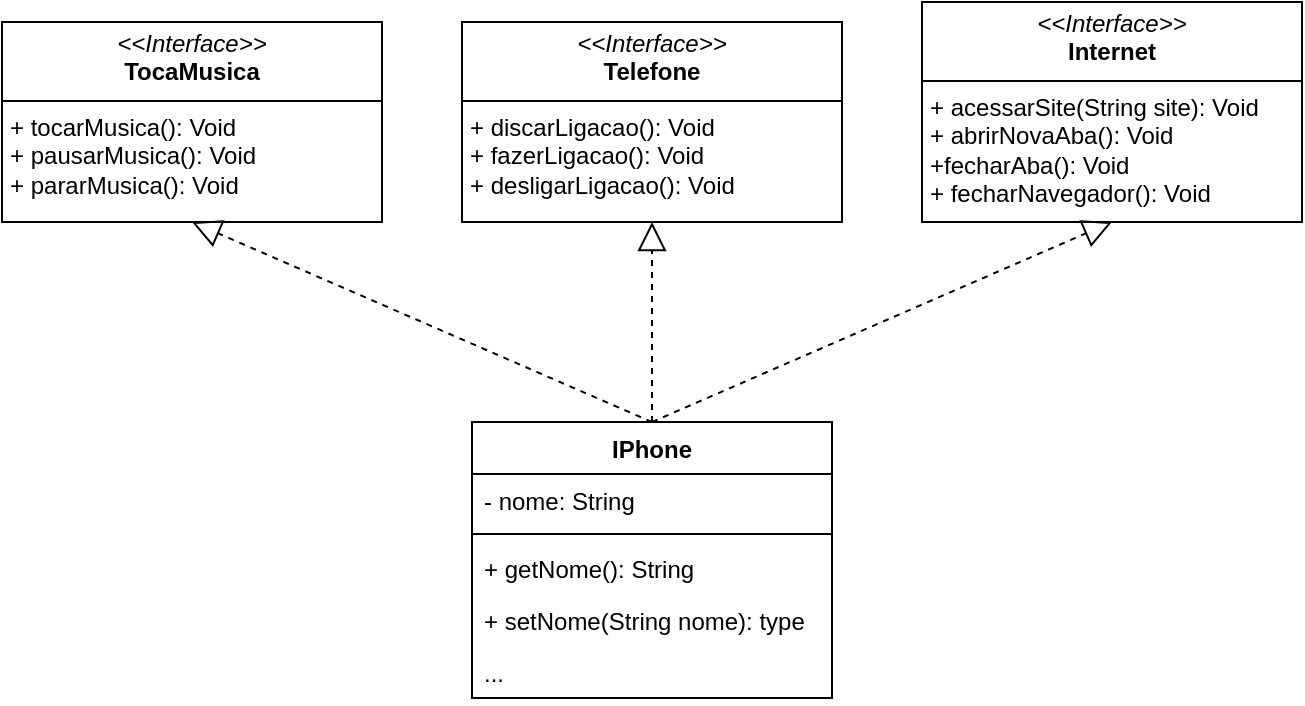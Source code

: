 <mxfile version="26.1.2">
  <diagram name="Page-1" id="FeLmw4URxL6q1xcAc6v7">
    <mxGraphModel grid="1" page="1" gridSize="10" guides="1" tooltips="1" connect="1" arrows="1" fold="1" pageScale="1" pageWidth="850" pageHeight="1100" math="0" shadow="0">
      <root>
        <mxCell id="0" />
        <mxCell id="1" parent="0" />
        <mxCell id="sAls0DaiLVKGlMBcF4AH-15" value="&lt;p style=&quot;margin:0px;margin-top:4px;text-align:center;&quot;&gt;&lt;i&gt;&amp;lt;&amp;lt;Interface&amp;gt;&amp;gt;&lt;/i&gt;&lt;br&gt;&lt;b&gt;TocaMusica&lt;/b&gt;&lt;/p&gt;&lt;hr size=&quot;1&quot; style=&quot;border-style:solid;&quot;&gt;&lt;p style=&quot;margin:0px;margin-left:4px;&quot;&gt;+ tocarMusica(): Void&lt;br&gt;+ pausarMusica(): Void&lt;/p&gt;&lt;p style=&quot;margin:0px;margin-left:4px;&quot;&gt;+ pararMusica(): Void&lt;/p&gt;" style="verticalAlign=top;align=left;overflow=fill;html=1;whiteSpace=wrap;" vertex="1" parent="1">
          <mxGeometry x="80" y="40" width="190" height="100" as="geometry" />
        </mxCell>
        <mxCell id="sAls0DaiLVKGlMBcF4AH-16" value="&lt;p style=&quot;margin:0px;margin-top:4px;text-align:center;&quot;&gt;&lt;i&gt;&amp;lt;&amp;lt;Interface&amp;gt;&amp;gt;&lt;/i&gt;&lt;br&gt;&lt;b&gt;Telefone&lt;/b&gt;&lt;/p&gt;&lt;hr size=&quot;1&quot; style=&quot;border-style:solid;&quot;&gt;&lt;p style=&quot;margin:0px;margin-left:4px;&quot;&gt;+ discarLigacao(): Void&lt;br&gt;+ fazerLigacao(): Void&lt;/p&gt;&lt;p style=&quot;margin:0px;margin-left:4px;&quot;&gt;+ desligarLigacao(): Void&lt;/p&gt;" style="verticalAlign=top;align=left;overflow=fill;html=1;whiteSpace=wrap;" vertex="1" parent="1">
          <mxGeometry x="310" y="40" width="190" height="100" as="geometry" />
        </mxCell>
        <mxCell id="sAls0DaiLVKGlMBcF4AH-17" value="&lt;p style=&quot;margin:0px;margin-top:4px;text-align:center;&quot;&gt;&lt;i&gt;&amp;lt;&amp;lt;Interface&amp;gt;&amp;gt;&lt;/i&gt;&lt;br&gt;&lt;b&gt;Internet&lt;/b&gt;&lt;/p&gt;&lt;hr size=&quot;1&quot; style=&quot;border-style:solid;&quot;&gt;&lt;p style=&quot;margin:0px;margin-left:4px;&quot;&gt;+ acessarSite(String site): Void&lt;br&gt;+ abrirNovaAba(): Void&lt;/p&gt;&lt;p style=&quot;margin:0px;margin-left:4px;&quot;&gt;+fecharAba(): Void&lt;/p&gt;&lt;p style=&quot;margin:0px;margin-left:4px;&quot;&gt;+ fecharNavegador(): Void&lt;/p&gt;" style="verticalAlign=top;align=left;overflow=fill;html=1;whiteSpace=wrap;" vertex="1" parent="1">
          <mxGeometry x="540" y="30" width="190" height="110" as="geometry" />
        </mxCell>
        <mxCell id="sAls0DaiLVKGlMBcF4AH-18" value="IPhone" style="swimlane;fontStyle=1;align=center;verticalAlign=top;childLayout=stackLayout;horizontal=1;startSize=26;horizontalStack=0;resizeParent=1;resizeParentMax=0;resizeLast=0;collapsible=1;marginBottom=0;whiteSpace=wrap;html=1;" vertex="1" parent="1">
          <mxGeometry x="315" y="240" width="180" height="138" as="geometry" />
        </mxCell>
        <mxCell id="sAls0DaiLVKGlMBcF4AH-19" value="- nome: String" style="text;strokeColor=none;fillColor=none;align=left;verticalAlign=top;spacingLeft=4;spacingRight=4;overflow=hidden;rotatable=0;points=[[0,0.5],[1,0.5]];portConstraint=eastwest;whiteSpace=wrap;html=1;" vertex="1" parent="sAls0DaiLVKGlMBcF4AH-18">
          <mxGeometry y="26" width="180" height="26" as="geometry" />
        </mxCell>
        <mxCell id="sAls0DaiLVKGlMBcF4AH-20" value="" style="line;strokeWidth=1;fillColor=none;align=left;verticalAlign=middle;spacingTop=-1;spacingLeft=3;spacingRight=3;rotatable=0;labelPosition=right;points=[];portConstraint=eastwest;strokeColor=inherit;" vertex="1" parent="sAls0DaiLVKGlMBcF4AH-18">
          <mxGeometry y="52" width="180" height="8" as="geometry" />
        </mxCell>
        <mxCell id="sAls0DaiLVKGlMBcF4AH-21" value="+ getNome(): String" style="text;strokeColor=none;fillColor=none;align=left;verticalAlign=top;spacingLeft=4;spacingRight=4;overflow=hidden;rotatable=0;points=[[0,0.5],[1,0.5]];portConstraint=eastwest;whiteSpace=wrap;html=1;" vertex="1" parent="sAls0DaiLVKGlMBcF4AH-18">
          <mxGeometry y="60" width="180" height="26" as="geometry" />
        </mxCell>
        <mxCell id="sAls0DaiLVKGlMBcF4AH-22" value="+ setNome(String nome): type" style="text;strokeColor=none;fillColor=none;align=left;verticalAlign=top;spacingLeft=4;spacingRight=4;overflow=hidden;rotatable=0;points=[[0,0.5],[1,0.5]];portConstraint=eastwest;whiteSpace=wrap;html=1;" vertex="1" parent="sAls0DaiLVKGlMBcF4AH-18">
          <mxGeometry y="86" width="180" height="26" as="geometry" />
        </mxCell>
        <mxCell id="sAls0DaiLVKGlMBcF4AH-23" value="..." style="text;strokeColor=none;fillColor=none;align=left;verticalAlign=top;spacingLeft=4;spacingRight=4;overflow=hidden;rotatable=0;points=[[0,0.5],[1,0.5]];portConstraint=eastwest;whiteSpace=wrap;html=1;" vertex="1" parent="sAls0DaiLVKGlMBcF4AH-18">
          <mxGeometry y="112" width="180" height="26" as="geometry" />
        </mxCell>
        <mxCell id="sAls0DaiLVKGlMBcF4AH-24" value="" style="endArrow=block;dashed=1;endFill=0;endSize=12;html=1;rounded=0;entryX=0.5;entryY=1;entryDx=0;entryDy=0;exitX=0.5;exitY=0;exitDx=0;exitDy=0;" edge="1" parent="1" source="sAls0DaiLVKGlMBcF4AH-18" target="sAls0DaiLVKGlMBcF4AH-15">
          <mxGeometry width="160" relative="1" as="geometry">
            <mxPoint x="170" y="200" as="sourcePoint" />
            <mxPoint x="330" y="200" as="targetPoint" />
          </mxGeometry>
        </mxCell>
        <mxCell id="sAls0DaiLVKGlMBcF4AH-25" value="" style="endArrow=block;dashed=1;endFill=0;endSize=12;html=1;rounded=0;exitX=0.5;exitY=0;exitDx=0;exitDy=0;entryX=0.5;entryY=1;entryDx=0;entryDy=0;" edge="1" parent="1" source="sAls0DaiLVKGlMBcF4AH-18" target="sAls0DaiLVKGlMBcF4AH-16">
          <mxGeometry width="160" relative="1" as="geometry">
            <mxPoint x="390" y="190" as="sourcePoint" />
            <mxPoint x="550" y="190" as="targetPoint" />
          </mxGeometry>
        </mxCell>
        <mxCell id="sAls0DaiLVKGlMBcF4AH-26" value="" style="endArrow=block;dashed=1;endFill=0;endSize=12;html=1;rounded=0;entryX=0.5;entryY=1;entryDx=0;entryDy=0;exitX=0.5;exitY=0;exitDx=0;exitDy=0;" edge="1" parent="1" source="sAls0DaiLVKGlMBcF4AH-18" target="sAls0DaiLVKGlMBcF4AH-17">
          <mxGeometry width="160" relative="1" as="geometry">
            <mxPoint x="430" y="200" as="sourcePoint" />
            <mxPoint x="590" y="200" as="targetPoint" />
          </mxGeometry>
        </mxCell>
      </root>
    </mxGraphModel>
  </diagram>
</mxfile>
